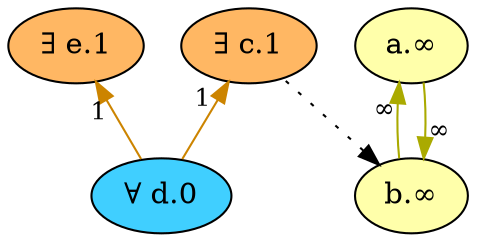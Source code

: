 digraph {
    // Node defaults can be set here if needed
    "d" [style="filled" fillcolor="#40cfff" label="∀ d.0" fontsize=14]
    "e" [style="filled" fillcolor="#ffb763" label="∃ e.1" fontsize=14]
    "c" [style="filled" fillcolor="#ffb763" label="∃ c.1" fontsize=14]
    "a" [style="filled" fillcolor="#FFFFAA" label="a.∞" fontsize=14]
    "b" [style="filled" fillcolor="#FFFFAA" label="b.∞" fontsize=14]
    edge[labeldistance=1.5 fontsize=12]
    "a" -> "b" [color="#AAAA00" style="solid" dir="back" taillabel="∞" ]
    "b" -> "a" [color="#AAAA00" style="solid" dir="back" taillabel="∞" ]
    "b" -> "c" [color="black" style="dotted" dir="back" taillabel="" constraint=false]
    "c" -> "d" [color="#cc8400" style="solid" dir="back" taillabel="1" ]
    "e" -> "d" [color="#cc8400" style="solid" dir="back" taillabel="1" ]
    {rank = max d}
    {rank = min e c}
}